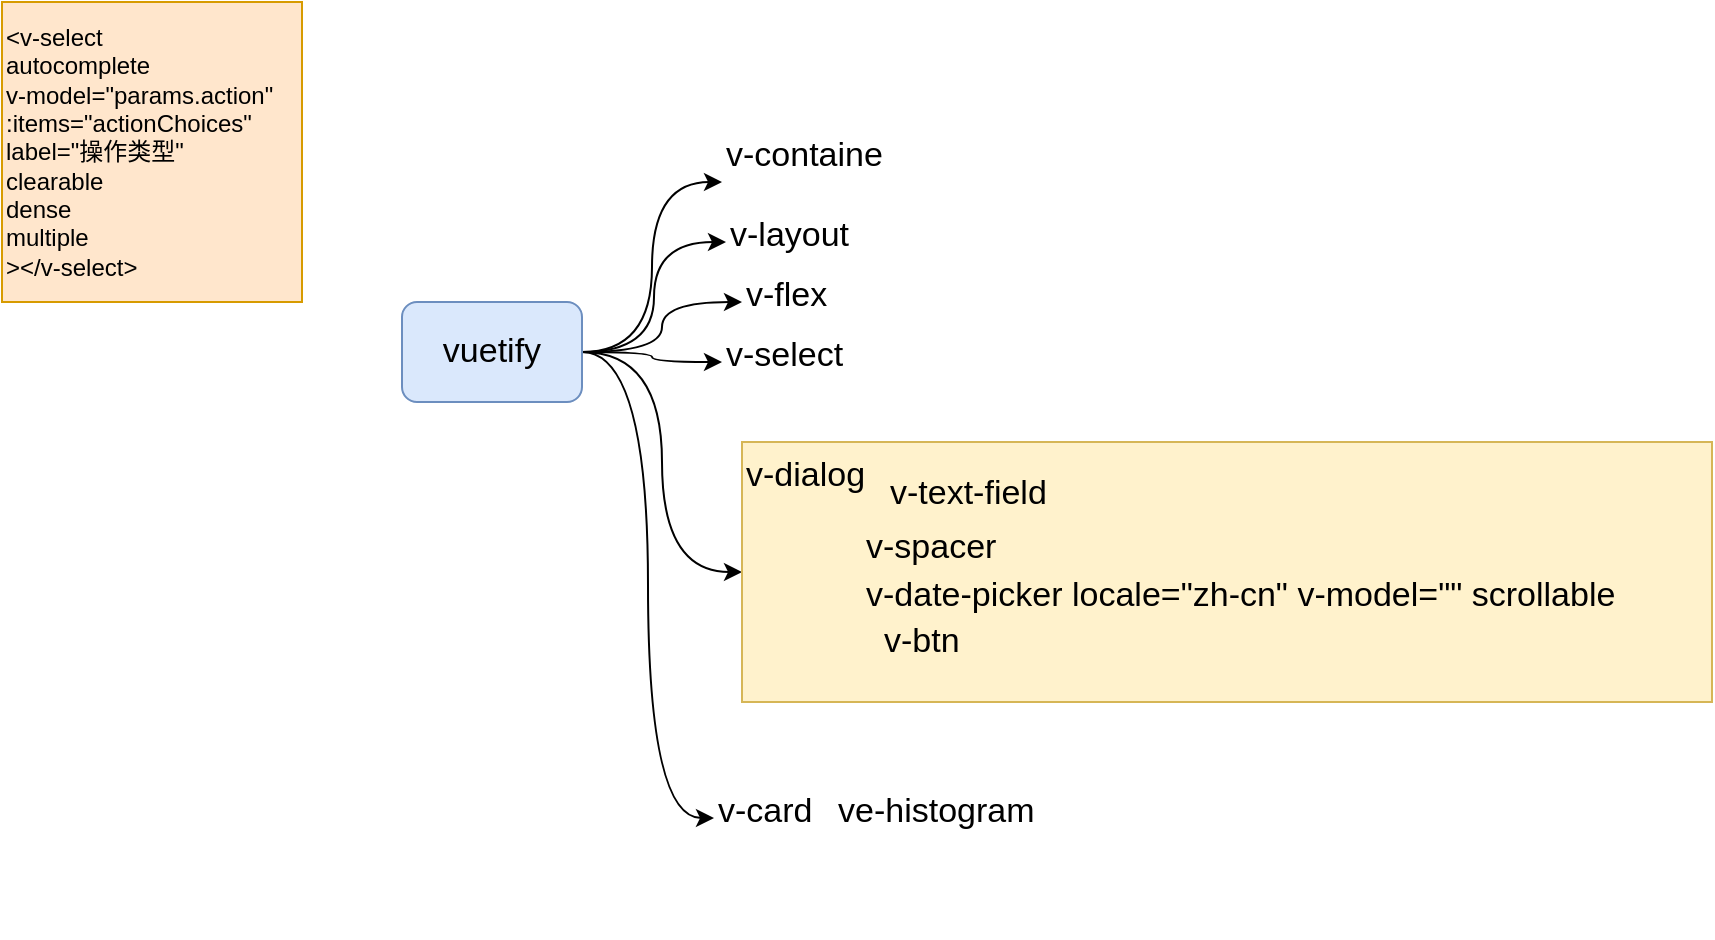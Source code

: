 <mxfile version="10.7.5" type="github"><diagram id="A9sA9B3j0F4WN_ucMEsM" name="第 1 页"><mxGraphModel dx="1162" dy="637" grid="1" gridSize="10" guides="1" tooltips="1" connect="1" arrows="1" fold="1" page="1" pageScale="1" pageWidth="827" pageHeight="1169" math="0" shadow="0"><root><mxCell id="0"/><mxCell id="1" parent="0"/><mxCell id="k_TcNKcK_UbDv2tZXJoR-2" value="&lt;div&gt;&lt;div&gt;&lt;span&gt;&amp;lt;&lt;/span&gt;&lt;span&gt;v-select&lt;/span&gt;&lt;/div&gt;&lt;div&gt;&lt;span&gt;autocomplete&lt;/span&gt;&lt;/div&gt;&lt;div&gt;&lt;span&gt;v-model&lt;/span&gt;=&quot;&lt;span&gt;params&lt;/span&gt;.&lt;span&gt;action&lt;/span&gt;&quot;&lt;/div&gt;&lt;div&gt;              :&lt;span&gt;items&lt;/span&gt;=&quot;&lt;span&gt;actionChoices&lt;/span&gt;&quot;&lt;/div&gt;&lt;div&gt;&lt;span&gt;label&lt;/span&gt;=&lt;span&gt;&quot;操作类型&quot;&lt;/span&gt;&lt;/div&gt;&lt;div&gt;&lt;span&gt;clearable&lt;/span&gt;&lt;/div&gt;&lt;div&gt;&lt;span&gt;dense&lt;/span&gt;&lt;/div&gt;&lt;div&gt;&lt;span&gt;multiple&lt;/span&gt;&lt;/div&gt;&lt;div&gt;&lt;span&gt;&amp;gt;&amp;lt;/&lt;/span&gt;&lt;span&gt;v-select&lt;/span&gt;&lt;span&gt;&amp;gt;&amp;nbsp;&lt;/span&gt;&lt;/div&gt;&lt;/div&gt;" style="text;html=1;strokeColor=#d79b00;fillColor=#ffe6cc;align=left;verticalAlign=middle;whiteSpace=wrap;rounded=0;" vertex="1" parent="1"><mxGeometry x="70" y="180" width="150" height="150" as="geometry"/></mxCell><mxCell id="k_TcNKcK_UbDv2tZXJoR-20" style="edgeStyle=orthogonalEdgeStyle;rounded=0;orthogonalLoop=1;jettySize=auto;html=1;exitX=1;exitY=0.5;exitDx=0;exitDy=0;entryX=0;entryY=0.75;entryDx=0;entryDy=0;fontSize=17;curved=1;" edge="1" parent="1" source="k_TcNKcK_UbDv2tZXJoR-3" target="k_TcNKcK_UbDv2tZXJoR-5"><mxGeometry relative="1" as="geometry"/></mxCell><mxCell id="k_TcNKcK_UbDv2tZXJoR-22" style="edgeStyle=orthogonalEdgeStyle;curved=1;rounded=0;orthogonalLoop=1;jettySize=auto;html=1;exitX=1;exitY=0.5;exitDx=0;exitDy=0;entryX=0;entryY=0.5;entryDx=0;entryDy=0;fontSize=17;" edge="1" parent="1" source="k_TcNKcK_UbDv2tZXJoR-3" target="k_TcNKcK_UbDv2tZXJoR-6"><mxGeometry relative="1" as="geometry"/></mxCell><mxCell id="k_TcNKcK_UbDv2tZXJoR-23" style="edgeStyle=orthogonalEdgeStyle;curved=1;rounded=0;orthogonalLoop=1;jettySize=auto;html=1;exitX=1;exitY=0.5;exitDx=0;exitDy=0;entryX=0;entryY=0.5;entryDx=0;entryDy=0;fontSize=17;" edge="1" parent="1" source="k_TcNKcK_UbDv2tZXJoR-3" target="k_TcNKcK_UbDv2tZXJoR-7"><mxGeometry relative="1" as="geometry"/></mxCell><mxCell id="k_TcNKcK_UbDv2tZXJoR-24" style="edgeStyle=orthogonalEdgeStyle;curved=1;rounded=0;orthogonalLoop=1;jettySize=auto;html=1;exitX=1;exitY=0.5;exitDx=0;exitDy=0;entryX=0;entryY=0.5;entryDx=0;entryDy=0;fontSize=17;" edge="1" parent="1" source="k_TcNKcK_UbDv2tZXJoR-3" target="k_TcNKcK_UbDv2tZXJoR-8"><mxGeometry relative="1" as="geometry"/></mxCell><mxCell id="k_TcNKcK_UbDv2tZXJoR-25" style="edgeStyle=orthogonalEdgeStyle;curved=1;rounded=0;orthogonalLoop=1;jettySize=auto;html=1;exitX=1;exitY=0.5;exitDx=0;exitDy=0;entryX=0;entryY=0.5;entryDx=0;entryDy=0;fontSize=17;" edge="1" parent="1" source="k_TcNKcK_UbDv2tZXJoR-3" target="k_TcNKcK_UbDv2tZXJoR-9"><mxGeometry relative="1" as="geometry"/></mxCell><mxCell id="k_TcNKcK_UbDv2tZXJoR-26" style="edgeStyle=orthogonalEdgeStyle;curved=1;rounded=0;orthogonalLoop=1;jettySize=auto;html=1;exitX=1;exitY=0.5;exitDx=0;exitDy=0;entryX=0;entryY=0.25;entryDx=0;entryDy=0;fontSize=17;" edge="1" parent="1" source="k_TcNKcK_UbDv2tZXJoR-3" target="k_TcNKcK_UbDv2tZXJoR-14"><mxGeometry relative="1" as="geometry"/></mxCell><mxCell id="k_TcNKcK_UbDv2tZXJoR-3" value="&lt;div style=&quot;text-align: center; font-size: 17px;&quot;&gt;&lt;span style=&quot;font-size: 17px;&quot;&gt;vuetify&lt;/span&gt;&lt;/div&gt;" style="rounded=1;whiteSpace=wrap;html=1;align=center;fontSize=17;fillColor=#dae8fc;strokeColor=#6c8ebf;" vertex="1" parent="1"><mxGeometry x="270" y="330" width="90" height="50" as="geometry"/></mxCell><mxCell id="k_TcNKcK_UbDv2tZXJoR-5" value="v-containe" style="text;html=1;fontSize=17;" vertex="1" parent="1"><mxGeometry x="430" y="240" width="100" height="40" as="geometry"/></mxCell><mxCell id="k_TcNKcK_UbDv2tZXJoR-6" value="v-layout" style="text;html=1;fontSize=17;" vertex="1" parent="1"><mxGeometry x="432" y="280" width="90" height="40" as="geometry"/></mxCell><mxCell id="k_TcNKcK_UbDv2tZXJoR-7" value="v-flex" style="text;html=1;fontSize=17;" vertex="1" parent="1"><mxGeometry x="440" y="310" width="70" height="40" as="geometry"/></mxCell><mxCell id="k_TcNKcK_UbDv2tZXJoR-8" value="v-select" style="text;html=1;fontSize=17;" vertex="1" parent="1"><mxGeometry x="430" y="340" width="80" height="40" as="geometry"/></mxCell><mxCell id="k_TcNKcK_UbDv2tZXJoR-15" value="" style="group" vertex="1" connectable="0" parent="1"><mxGeometry x="440" y="400" width="485" height="130" as="geometry"/></mxCell><mxCell id="k_TcNKcK_UbDv2tZXJoR-9" value="v-dialog" style="text;html=1;fontSize=17;fillColor=#fff2cc;strokeColor=#d6b656;" vertex="1" parent="k_TcNKcK_UbDv2tZXJoR-15"><mxGeometry width="485" height="130" as="geometry"/></mxCell><mxCell id="k_TcNKcK_UbDv2tZXJoR-10" value="v-text-field" style="text;html=1;fontSize=17;" vertex="1" parent="k_TcNKcK_UbDv2tZXJoR-15"><mxGeometry x="71.795" y="9" width="162.086" height="40" as="geometry"/></mxCell><mxCell id="k_TcNKcK_UbDv2tZXJoR-11" value="v-spacer" style="text;html=1;fontSize=17;" vertex="1" parent="k_TcNKcK_UbDv2tZXJoR-15"><mxGeometry x="60.004" y="36" width="145.878" height="40" as="geometry"/></mxCell><mxCell id="k_TcNKcK_UbDv2tZXJoR-12" value="v-btn" style="text;html=1;fontSize=17;" vertex="1" parent="k_TcNKcK_UbDv2tZXJoR-15"><mxGeometry x="68.504" y="82.5" width="97.252" height="40" as="geometry"/></mxCell><mxCell id="k_TcNKcK_UbDv2tZXJoR-18" value="v-date-picker locale=&quot;zh-cn&quot; v-model=&quot;&quot; scrollable" style="text;html=1;fontSize=17;" vertex="1" parent="k_TcNKcK_UbDv2tZXJoR-15"><mxGeometry x="59.791" y="60" width="293.896" height="40" as="geometry"/></mxCell><mxCell id="k_TcNKcK_UbDv2tZXJoR-19" value="" style="group" vertex="1" connectable="0" parent="1"><mxGeometry x="414" y="539" width="192" height="80" as="geometry"/></mxCell><mxCell id="k_TcNKcK_UbDv2tZXJoR-14" value="v-card" style="text;html=1;fontSize=17;" vertex="1" parent="k_TcNKcK_UbDv2tZXJoR-19"><mxGeometry x="12" y="29" width="192" height="80" as="geometry"/></mxCell><mxCell id="k_TcNKcK_UbDv2tZXJoR-17" value="ve-histogram" style="text;html=1;fontSize=17;" vertex="1" parent="k_TcNKcK_UbDv2tZXJoR-19"><mxGeometry x="72" y="29" width="120" height="40" as="geometry"/></mxCell></root></mxGraphModel></diagram></mxfile>
